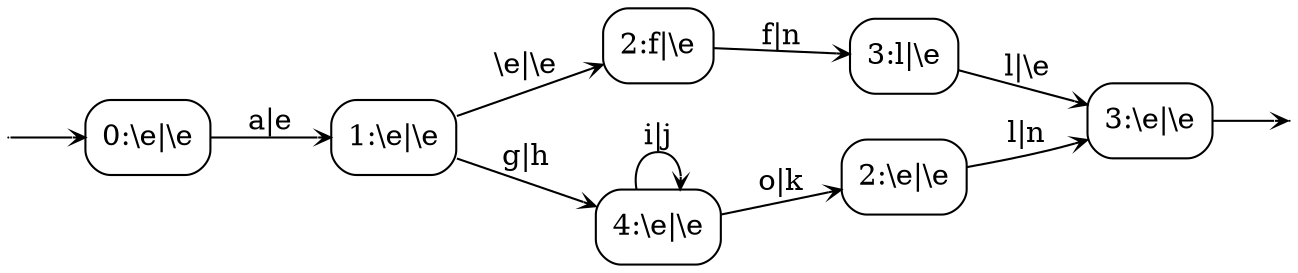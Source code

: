 digraph
{
  vcsn_context = "[afgilo]* × [ehjkn]* → ℤ"
  rankdir = LR
  edge [arrowhead = vee, arrowsize = .6]
  {
    node [shape = point, width = 0]
    I0
    F5
  }
  {
    node [shape = circle, style = rounded, width = 0.5]
    0 [label = "0:\\e|\\e", shape = box]
    1 [label = "1:\\e|\\e", shape = box]
    2 [label = "2:f|\\e", shape = box]
    3 [label = "4:\\e|\\e", shape = box]
    4 [label = "2:\\e|\\e", shape = box]
    5 [label = "3:\\e|\\e", shape = box]
    6 [label = "3:l|\\e", shape = box]
  }
  I0 -> 0
  0 -> 1 [label = "a|e"]
  1 -> 2 [label = "\\e|\\e"]
  1 -> 3 [label = "g|h"]
  2 -> 6 [label = "f|n"]
  3 -> 3 [label = "i|j"]
  3 -> 4 [label = "o|k"]
  4 -> 5 [label = "l|n"]
  5 -> F5
  6 -> 5 [label = "l|\\e"]
}
